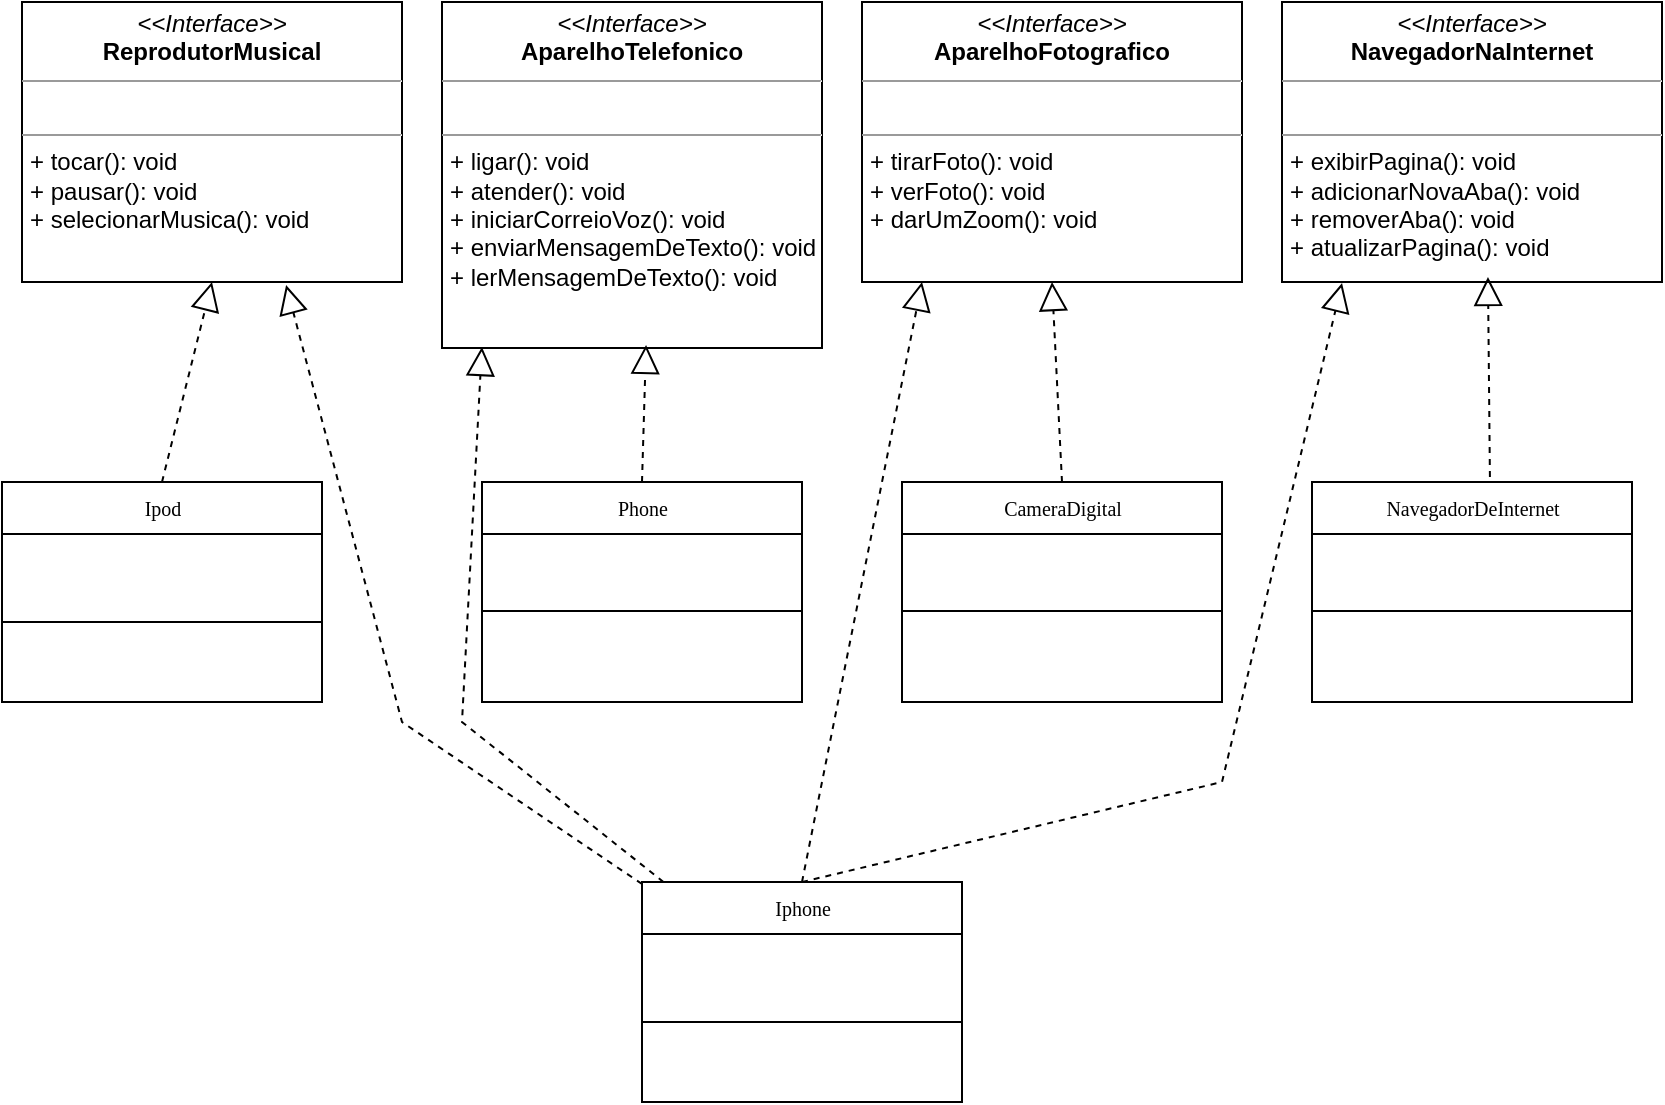 <mxfile version="22.0.4" type="device">
  <diagram name="Page-1" id="c4acf3e9-155e-7222-9cf6-157b1a14988f">
    <mxGraphModel dx="996" dy="696" grid="1" gridSize="10" guides="1" tooltips="1" connect="1" arrows="1" fold="1" page="1" pageScale="1" pageWidth="850" pageHeight="1100" background="none" math="0" shadow="0">
      <root>
        <mxCell id="0" />
        <mxCell id="1" parent="0" />
        <mxCell id="17acba5748e5396b-20" value="Phone" style="swimlane;html=1;fontStyle=0;childLayout=stackLayout;horizontal=1;startSize=26;fillColor=none;horizontalStack=0;resizeParent=1;resizeLast=0;collapsible=1;marginBottom=0;swimlaneFillColor=#ffffff;rounded=0;shadow=0;comic=0;labelBackgroundColor=none;strokeWidth=1;fontFamily=Verdana;fontSize=10;align=center;" parent="1" vertex="1">
          <mxGeometry x="250" y="260" width="160" height="110" as="geometry" />
        </mxCell>
        <mxCell id="5SxGoLHNmrpPrP1bFlAW-14" value="" style="endArrow=none;html=1;rounded=0;" edge="1" parent="17acba5748e5396b-20">
          <mxGeometry width="50" height="50" relative="1" as="geometry">
            <mxPoint y="64.5" as="sourcePoint" />
            <mxPoint x="160" y="64.5" as="targetPoint" />
            <Array as="points">
              <mxPoint x="80" y="64.5" />
            </Array>
          </mxGeometry>
        </mxCell>
        <mxCell id="5d2195bd80daf111-15" value="&lt;p style=&quot;margin:0px;margin-top:4px;text-align:center;&quot;&gt;&lt;i&gt;&amp;lt;&amp;lt;Interface&amp;gt;&amp;gt;&lt;/i&gt;&lt;br&gt;&lt;b&gt;NavegadorNaInternet&lt;/b&gt;&lt;/p&gt;&lt;hr size=&quot;1&quot;&gt;&lt;p style=&quot;margin:0px;margin-left:4px;&quot;&gt;&lt;br&gt;&lt;/p&gt;&lt;hr size=&quot;1&quot;&gt;&lt;p style=&quot;margin:0px;margin-left:4px;&quot;&gt;+ exibirPagina(): void&lt;br&gt;+ adicionarNovaAba(): void&lt;/p&gt;&lt;p style=&quot;margin:0px;margin-left:4px;&quot;&gt;+ removerAba(): void&lt;/p&gt;&lt;p style=&quot;margin:0px;margin-left:4px;&quot;&gt;+ atualizarPagina(): void&lt;/p&gt;" style="verticalAlign=top;align=left;overflow=fill;fontSize=12;fontFamily=Helvetica;html=1;rounded=0;shadow=0;comic=0;labelBackgroundColor=none;strokeWidth=1" parent="1" vertex="1">
          <mxGeometry x="650" y="20" width="190" height="140" as="geometry" />
        </mxCell>
        <mxCell id="5d2195bd80daf111-18" value="&lt;p style=&quot;margin:0px;margin-top:4px;text-align:center;&quot;&gt;&lt;i&gt;&amp;lt;&amp;lt;Interface&amp;gt;&amp;gt;&lt;/i&gt;&lt;br&gt;&lt;b&gt;ReprodutorMusical&lt;/b&gt;&lt;/p&gt;&lt;hr size=&quot;1&quot;&gt;&lt;p style=&quot;margin:0px;margin-left:4px;&quot;&gt;&lt;br&gt;&lt;/p&gt;&lt;hr size=&quot;1&quot;&gt;&lt;p style=&quot;margin:0px;margin-left:4px;&quot;&gt;+ tocar(): void&lt;br&gt;+ pausar(): void&lt;/p&gt;&lt;p style=&quot;margin:0px;margin-left:4px;&quot;&gt;+ selecionarMusica(): void&lt;/p&gt;" style="verticalAlign=top;align=left;overflow=fill;fontSize=12;fontFamily=Helvetica;html=1;rounded=0;shadow=0;comic=0;labelBackgroundColor=none;strokeWidth=1" parent="1" vertex="1">
          <mxGeometry x="20" y="20" width="190" height="140" as="geometry" />
        </mxCell>
        <mxCell id="5d2195bd80daf111-19" value="&lt;p style=&quot;margin:0px;margin-top:4px;text-align:center;&quot;&gt;&lt;i&gt;&amp;lt;&amp;lt;Interface&amp;gt;&amp;gt;&lt;/i&gt;&lt;br&gt;&lt;b&gt;AparelhoTelefonico&lt;/b&gt;&lt;/p&gt;&lt;hr size=&quot;1&quot;&gt;&lt;p style=&quot;margin:0px;margin-left:4px;&quot;&gt;&lt;br&gt;&lt;/p&gt;&lt;hr size=&quot;1&quot;&gt;&lt;p style=&quot;margin:0px;margin-left:4px;&quot;&gt;+ ligar(): void&lt;br&gt;+ atender(): void&lt;/p&gt;&lt;p style=&quot;margin:0px;margin-left:4px;&quot;&gt;+ iniciarCorreioVoz(): void&lt;/p&gt;&lt;p style=&quot;margin:0px;margin-left:4px;&quot;&gt;+ enviarMensagemDeTexto(): void&lt;/p&gt;&lt;p style=&quot;margin:0px;margin-left:4px;&quot;&gt;+ lerMensagemDeTexto(): void&lt;/p&gt;" style="verticalAlign=top;align=left;overflow=fill;fontSize=12;fontFamily=Helvetica;html=1;rounded=0;shadow=0;comic=0;labelBackgroundColor=none;strokeWidth=1" parent="1" vertex="1">
          <mxGeometry x="230" y="20" width="190" height="173" as="geometry" />
        </mxCell>
        <mxCell id="5SxGoLHNmrpPrP1bFlAW-1" value="Ipod" style="swimlane;html=1;fontStyle=0;childLayout=stackLayout;horizontal=1;startSize=26;fillColor=none;horizontalStack=0;resizeParent=1;resizeLast=0;collapsible=1;marginBottom=0;swimlaneFillColor=#ffffff;rounded=0;shadow=0;comic=0;labelBackgroundColor=none;strokeWidth=1;fontFamily=Verdana;fontSize=10;align=center;" vertex="1" parent="1">
          <mxGeometry x="10" y="260" width="160" height="110" as="geometry" />
        </mxCell>
        <mxCell id="5SxGoLHNmrpPrP1bFlAW-13" value="" style="endArrow=none;html=1;rounded=0;" edge="1" parent="5SxGoLHNmrpPrP1bFlAW-1">
          <mxGeometry width="50" height="50" relative="1" as="geometry">
            <mxPoint y="70" as="sourcePoint" />
            <mxPoint x="160" y="70" as="targetPoint" />
            <Array as="points">
              <mxPoint x="80" y="70" />
            </Array>
          </mxGeometry>
        </mxCell>
        <mxCell id="5SxGoLHNmrpPrP1bFlAW-5" value="NavegadorDeInternet" style="swimlane;html=1;fontStyle=0;childLayout=stackLayout;horizontal=1;startSize=26;fillColor=none;horizontalStack=0;resizeParent=1;resizeLast=0;collapsible=1;marginBottom=0;swimlaneFillColor=#ffffff;rounded=0;shadow=0;comic=0;labelBackgroundColor=none;strokeWidth=1;fontFamily=Verdana;fontSize=10;align=center;" vertex="1" parent="1">
          <mxGeometry x="665" y="260" width="160" height="110" as="geometry" />
        </mxCell>
        <mxCell id="5SxGoLHNmrpPrP1bFlAW-15" value="" style="endArrow=none;html=1;rounded=0;" edge="1" parent="5SxGoLHNmrpPrP1bFlAW-5">
          <mxGeometry width="50" height="50" relative="1" as="geometry">
            <mxPoint y="64.5" as="sourcePoint" />
            <mxPoint x="160" y="64.5" as="targetPoint" />
            <Array as="points">
              <mxPoint x="80" y="64.5" />
            </Array>
          </mxGeometry>
        </mxCell>
        <mxCell id="5SxGoLHNmrpPrP1bFlAW-9" value="Iphone" style="swimlane;html=1;fontStyle=0;childLayout=stackLayout;horizontal=1;startSize=26;fillColor=none;horizontalStack=0;resizeParent=1;resizeLast=0;collapsible=1;marginBottom=0;swimlaneFillColor=#ffffff;rounded=0;shadow=0;comic=0;labelBackgroundColor=none;strokeWidth=1;fontFamily=Verdana;fontSize=10;align=center;" vertex="1" parent="1">
          <mxGeometry x="330" y="460" width="160" height="110" as="geometry" />
        </mxCell>
        <mxCell id="5SxGoLHNmrpPrP1bFlAW-32" value="" style="endArrow=none;html=1;rounded=0;" edge="1" parent="5SxGoLHNmrpPrP1bFlAW-9">
          <mxGeometry width="50" height="50" relative="1" as="geometry">
            <mxPoint y="70" as="sourcePoint" />
            <mxPoint x="160" y="70" as="targetPoint" />
            <Array as="points">
              <mxPoint x="80" y="70" />
            </Array>
          </mxGeometry>
        </mxCell>
        <mxCell id="5SxGoLHNmrpPrP1bFlAW-26" value="" style="endArrow=block;dashed=1;endFill=0;endSize=12;html=1;rounded=0;exitX=0.5;exitY=0;exitDx=0;exitDy=0;entryX=0.5;entryY=1;entryDx=0;entryDy=0;" edge="1" parent="1" source="5SxGoLHNmrpPrP1bFlAW-1" target="5d2195bd80daf111-18">
          <mxGeometry width="160" relative="1" as="geometry">
            <mxPoint x="50" y="230" as="sourcePoint" />
            <mxPoint x="210" y="230" as="targetPoint" />
          </mxGeometry>
        </mxCell>
        <mxCell id="5SxGoLHNmrpPrP1bFlAW-27" value="" style="endArrow=block;dashed=1;endFill=0;endSize=12;html=1;rounded=0;exitX=0.5;exitY=0;exitDx=0;exitDy=0;entryX=0.537;entryY=0.991;entryDx=0;entryDy=0;entryPerimeter=0;" edge="1" parent="1" source="17acba5748e5396b-20" target="5d2195bd80daf111-19">
          <mxGeometry width="160" relative="1" as="geometry">
            <mxPoint x="425" y="260" as="sourcePoint" />
            <mxPoint x="320" y="200" as="targetPoint" />
          </mxGeometry>
        </mxCell>
        <mxCell id="5SxGoLHNmrpPrP1bFlAW-28" value="" style="endArrow=block;dashed=1;endFill=0;endSize=12;html=1;rounded=0;exitX=0.556;exitY=-0.023;exitDx=0;exitDy=0;entryX=0.542;entryY=0.982;entryDx=0;entryDy=0;exitPerimeter=0;entryPerimeter=0;" edge="1" parent="1" source="5SxGoLHNmrpPrP1bFlAW-5" target="5d2195bd80daf111-15">
          <mxGeometry width="160" relative="1" as="geometry">
            <mxPoint x="173" y="280" as="sourcePoint" />
            <mxPoint x="173" y="187" as="targetPoint" />
          </mxGeometry>
        </mxCell>
        <mxCell id="5SxGoLHNmrpPrP1bFlAW-29" value="" style="endArrow=block;dashed=1;endFill=0;endSize=12;html=1;rounded=0;entryX=0.695;entryY=1.011;entryDx=0;entryDy=0;entryPerimeter=0;" edge="1" parent="1" source="5SxGoLHNmrpPrP1bFlAW-9" target="5d2195bd80daf111-18">
          <mxGeometry width="160" relative="1" as="geometry">
            <mxPoint x="183" y="290" as="sourcePoint" />
            <mxPoint x="183" y="197" as="targetPoint" />
            <Array as="points">
              <mxPoint x="210" y="380" />
            </Array>
          </mxGeometry>
        </mxCell>
        <mxCell id="5SxGoLHNmrpPrP1bFlAW-30" value="" style="endArrow=block;dashed=1;endFill=0;endSize=12;html=1;rounded=0;exitX=0.5;exitY=0;exitDx=0;exitDy=0;entryX=0.158;entryY=1.004;entryDx=0;entryDy=0;entryPerimeter=0;" edge="1" parent="1" source="5SxGoLHNmrpPrP1bFlAW-9" target="5d2195bd80daf111-15">
          <mxGeometry width="160" relative="1" as="geometry">
            <mxPoint x="193" y="300" as="sourcePoint" />
            <mxPoint x="193" y="207" as="targetPoint" />
            <Array as="points">
              <mxPoint x="620" y="410" />
            </Array>
          </mxGeometry>
        </mxCell>
        <mxCell id="5SxGoLHNmrpPrP1bFlAW-31" value="" style="endArrow=block;dashed=1;endFill=0;endSize=12;html=1;rounded=0;entryX=0.105;entryY=0.997;entryDx=0;entryDy=0;entryPerimeter=0;" edge="1" parent="1" source="5SxGoLHNmrpPrP1bFlAW-9" target="5d2195bd80daf111-19">
          <mxGeometry width="160" relative="1" as="geometry">
            <mxPoint x="300" y="290" as="sourcePoint" />
            <mxPoint x="500" y="260" as="targetPoint" />
            <Array as="points">
              <mxPoint x="240" y="380" />
            </Array>
          </mxGeometry>
        </mxCell>
        <mxCell id="5SxGoLHNmrpPrP1bFlAW-35" value="&lt;p style=&quot;margin:0px;margin-top:4px;text-align:center;&quot;&gt;&lt;i&gt;&amp;lt;&amp;lt;Interface&amp;gt;&amp;gt;&lt;/i&gt;&lt;br&gt;&lt;b&gt;AparelhoFotografico&lt;/b&gt;&lt;/p&gt;&lt;hr size=&quot;1&quot;&gt;&lt;p style=&quot;margin:0px;margin-left:4px;&quot;&gt;&lt;br&gt;&lt;/p&gt;&lt;hr size=&quot;1&quot;&gt;&lt;p style=&quot;border-color: var(--border-color); margin: 0px 0px 0px 4px;&quot;&gt;+ tirarFoto(): void&lt;br style=&quot;border-color: var(--border-color);&quot;&gt;+ verFoto(): void&lt;/p&gt;&lt;p style=&quot;border-color: var(--border-color); margin: 0px 0px 0px 4px;&quot;&gt;+ darUmZoom(): void&lt;/p&gt;" style="verticalAlign=top;align=left;overflow=fill;fontSize=12;fontFamily=Helvetica;html=1;rounded=0;shadow=0;comic=0;labelBackgroundColor=none;strokeWidth=1" vertex="1" parent="1">
          <mxGeometry x="440" y="20" width="190" height="140" as="geometry" />
        </mxCell>
        <mxCell id="5SxGoLHNmrpPrP1bFlAW-36" value="CameraDigital" style="swimlane;html=1;fontStyle=0;childLayout=stackLayout;horizontal=1;startSize=26;fillColor=none;horizontalStack=0;resizeParent=1;resizeLast=0;collapsible=1;marginBottom=0;swimlaneFillColor=#ffffff;rounded=0;shadow=0;comic=0;labelBackgroundColor=none;strokeWidth=1;fontFamily=Verdana;fontSize=10;align=center;" vertex="1" parent="1">
          <mxGeometry x="460" y="260" width="160" height="110" as="geometry" />
        </mxCell>
        <mxCell id="5SxGoLHNmrpPrP1bFlAW-37" value="" style="endArrow=none;html=1;rounded=0;" edge="1" parent="5SxGoLHNmrpPrP1bFlAW-36">
          <mxGeometry width="50" height="50" relative="1" as="geometry">
            <mxPoint y="64.5" as="sourcePoint" />
            <mxPoint x="160" y="64.5" as="targetPoint" />
            <Array as="points">
              <mxPoint x="80" y="64.5" />
            </Array>
          </mxGeometry>
        </mxCell>
        <mxCell id="5SxGoLHNmrpPrP1bFlAW-38" value="" style="endArrow=block;dashed=1;endFill=0;endSize=12;html=1;rounded=0;entryX=0.5;entryY=1;entryDx=0;entryDy=0;exitX=0.5;exitY=0;exitDx=0;exitDy=0;" edge="1" parent="1" source="5SxGoLHNmrpPrP1bFlAW-36" target="5SxGoLHNmrpPrP1bFlAW-35">
          <mxGeometry width="160" relative="1" as="geometry">
            <mxPoint x="340" y="260" as="sourcePoint" />
            <mxPoint x="500" y="260" as="targetPoint" />
          </mxGeometry>
        </mxCell>
        <mxCell id="5SxGoLHNmrpPrP1bFlAW-39" value="" style="endArrow=block;dashed=1;endFill=0;endSize=12;html=1;rounded=0;entryX=0.158;entryY=1;entryDx=0;entryDy=0;entryPerimeter=0;exitX=0.5;exitY=0;exitDx=0;exitDy=0;" edge="1" parent="1" source="5SxGoLHNmrpPrP1bFlAW-9" target="5SxGoLHNmrpPrP1bFlAW-35">
          <mxGeometry width="160" relative="1" as="geometry">
            <mxPoint x="340" y="260" as="sourcePoint" />
            <mxPoint x="500" y="260" as="targetPoint" />
          </mxGeometry>
        </mxCell>
      </root>
    </mxGraphModel>
  </diagram>
</mxfile>

